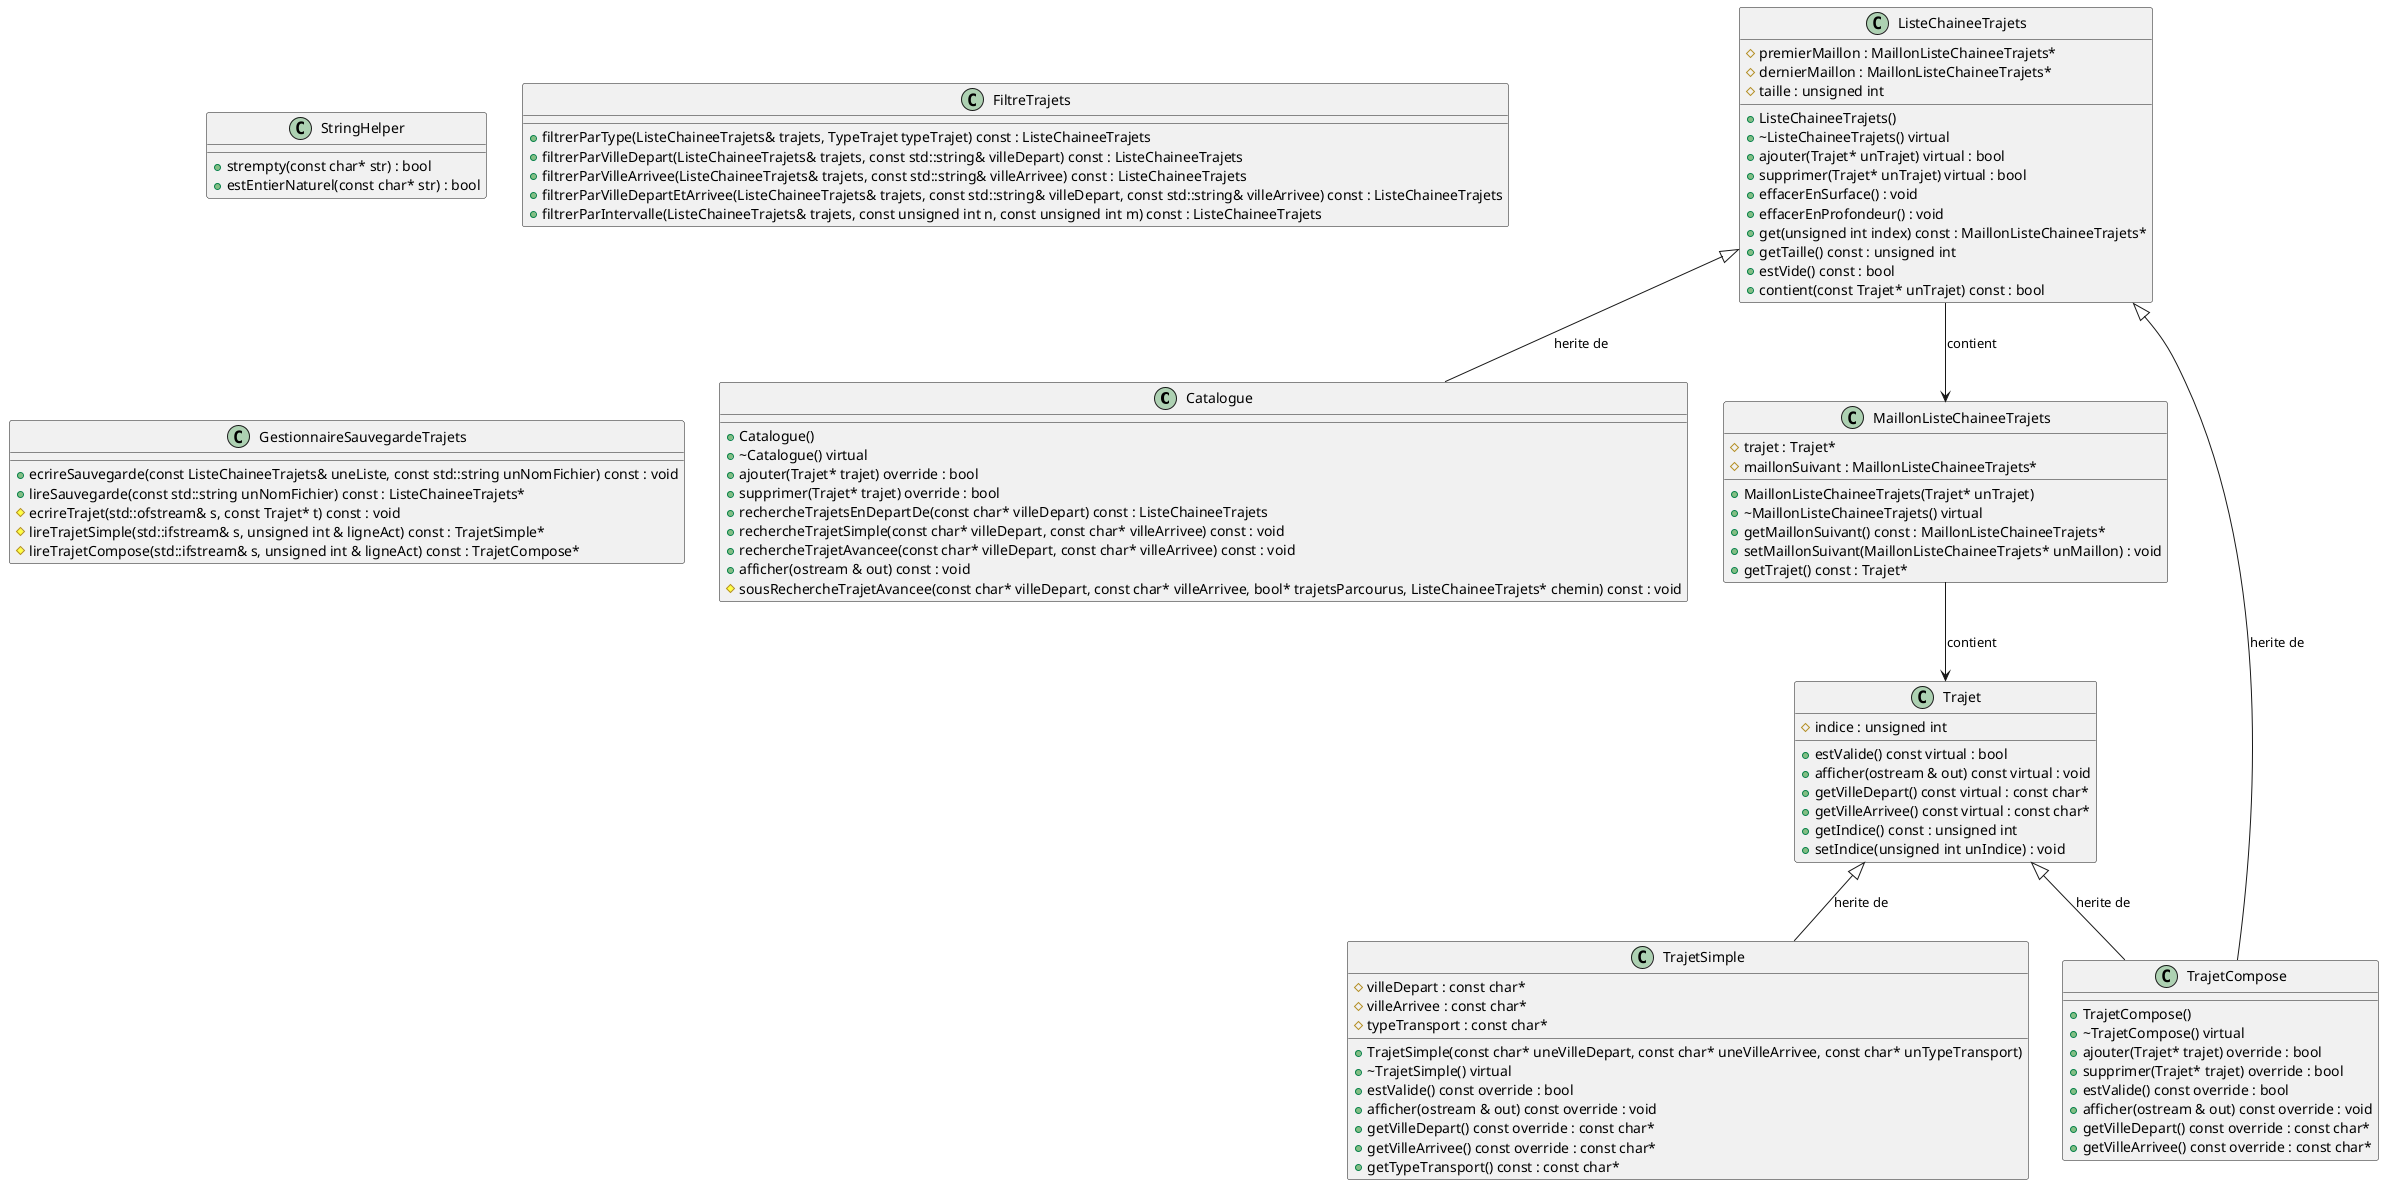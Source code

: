 @startuml

class Catalogue {
  +Catalogue()
  +~Catalogue() virtual
  +ajouter(Trajet* trajet) override : bool
  +supprimer(Trajet* trajet) override : bool
  +rechercheTrajetsEnDepartDe(const char* villeDepart) const : ListeChaineeTrajets
  +rechercheTrajetSimple(const char* villeDepart, const char* villeArrivee) const : void
  +rechercheTrajetAvancee(const char* villeDepart, const char* villeArrivee) const : void
  +afficher(ostream & out) const : void
  #sousRechercheTrajetAvancee(const char* villeDepart, const char* villeArrivee, bool* trajetsParcourus, ListeChaineeTrajets* chemin) const : void
}

class ListeChaineeTrajets {
  #premierMaillon : MaillonListeChaineeTrajets*
  #dernierMaillon : MaillonListeChaineeTrajets*
  #taille : unsigned int
  +ListeChaineeTrajets()
  +~ListeChaineeTrajets() virtual
  +ajouter(Trajet* unTrajet) virtual : bool
  +supprimer(Trajet* unTrajet) virtual : bool
  +effacerEnSurface() : void
  +effacerEnProfondeur() : void
  +get(unsigned int index) const : MaillonListeChaineeTrajets*
  +getTaille() const : unsigned int
  +estVide() const : bool
  +contient(const Trajet* unTrajet) const : bool
}

class MaillonListeChaineeTrajets {
  #trajet : Trajet*
  #maillonSuivant : MaillonListeChaineeTrajets*
  +MaillonListeChaineeTrajets(Trajet* unTrajet)
  +~MaillonListeChaineeTrajets() virtual
  +getMaillonSuivant() const : MaillonListeChaineeTrajets*
  +setMaillonSuivant(MaillonListeChaineeTrajets* unMaillon) : void
  +getTrajet() const : Trajet*
}

class StringHelper {
  +strempty(const char* str) : bool
  +estEntierNaturel(const char* str) : bool
}

class Trajet {
  +estValide() const virtual : bool
  +afficher(ostream & out) const virtual : void
  +getVilleDepart() const virtual : const char*
  +getVilleArrivee() const virtual : const char*
  +getIndice() const : unsigned int
  +setIndice(unsigned int unIndice) : void
  #indice : unsigned int
}

class TrajetCompose  {
  +TrajetCompose()
  +~TrajetCompose() virtual
  +ajouter(Trajet* trajet) override : bool
  +supprimer(Trajet* trajet) override : bool
  +estValide() const override : bool
  +afficher(ostream & out) const override : void
  +getVilleDepart() const override : const char*
  +getVilleArrivee() const override : const char*
}

class TrajetSimple {
  #villeDepart : const char*
  #villeArrivee : const char*
  #typeTransport : const char*
  +TrajetSimple(const char* uneVilleDepart, const char* uneVilleArrivee, const char* unTypeTransport)
  +~TrajetSimple() virtual
  +estValide() const override : bool
  +afficher(ostream & out) const override : void
  +getVilleDepart() const override : const char*
  +getVilleArrivee() const override : const char*
  +getTypeTransport() const : const char*
}

class FiltreTrajets {
  +filtrerParType(ListeChaineeTrajets& trajets, TypeTrajet typeTrajet) const : ListeChaineeTrajets
  +filtrerParVilleDepart(ListeChaineeTrajets& trajets, const std::string& villeDepart) const : ListeChaineeTrajets
  +filtrerParVilleArrivee(ListeChaineeTrajets& trajets, const std::string& villeArrivee) const : ListeChaineeTrajets
  +filtrerParVilleDepartEtArrivee(ListeChaineeTrajets& trajets, const std::string& villeDepart, const std::string& villeArrivee) const : ListeChaineeTrajets
  +filtrerParIntervalle(ListeChaineeTrajets& trajets, const unsigned int n, const unsigned int m) const : ListeChaineeTrajets
}

class GestionnaireSauvegardeTrajets {
  +ecrireSauvegarde(const ListeChaineeTrajets& uneListe, const std::string unNomFichier) const : void
  +lireSauvegarde(const std::string unNomFichier) const : ListeChaineeTrajets*
  #ecrireTrajet(std::ofstream& s, const Trajet* t) const : void
  #lireTrajetSimple(std::ifstream& s, unsigned int & ligneAct) const : TrajetSimple*
  #lireTrajetCompose(std::ifstream& s, unsigned int & ligneAct) const : TrajetCompose*
}

ListeChaineeTrajets <|-- Catalogue : "herite de"

Trajet <|-- TrajetSimple : "herite de"

Trajet <|-- TrajetCompose : "herite de"

ListeChaineeTrajets <|-- TrajetCompose : "herite de"

ListeChaineeTrajets --> MaillonListeChaineeTrajets : "contient"

MaillonListeChaineeTrajets --> Trajet : "contient"

@enduml
